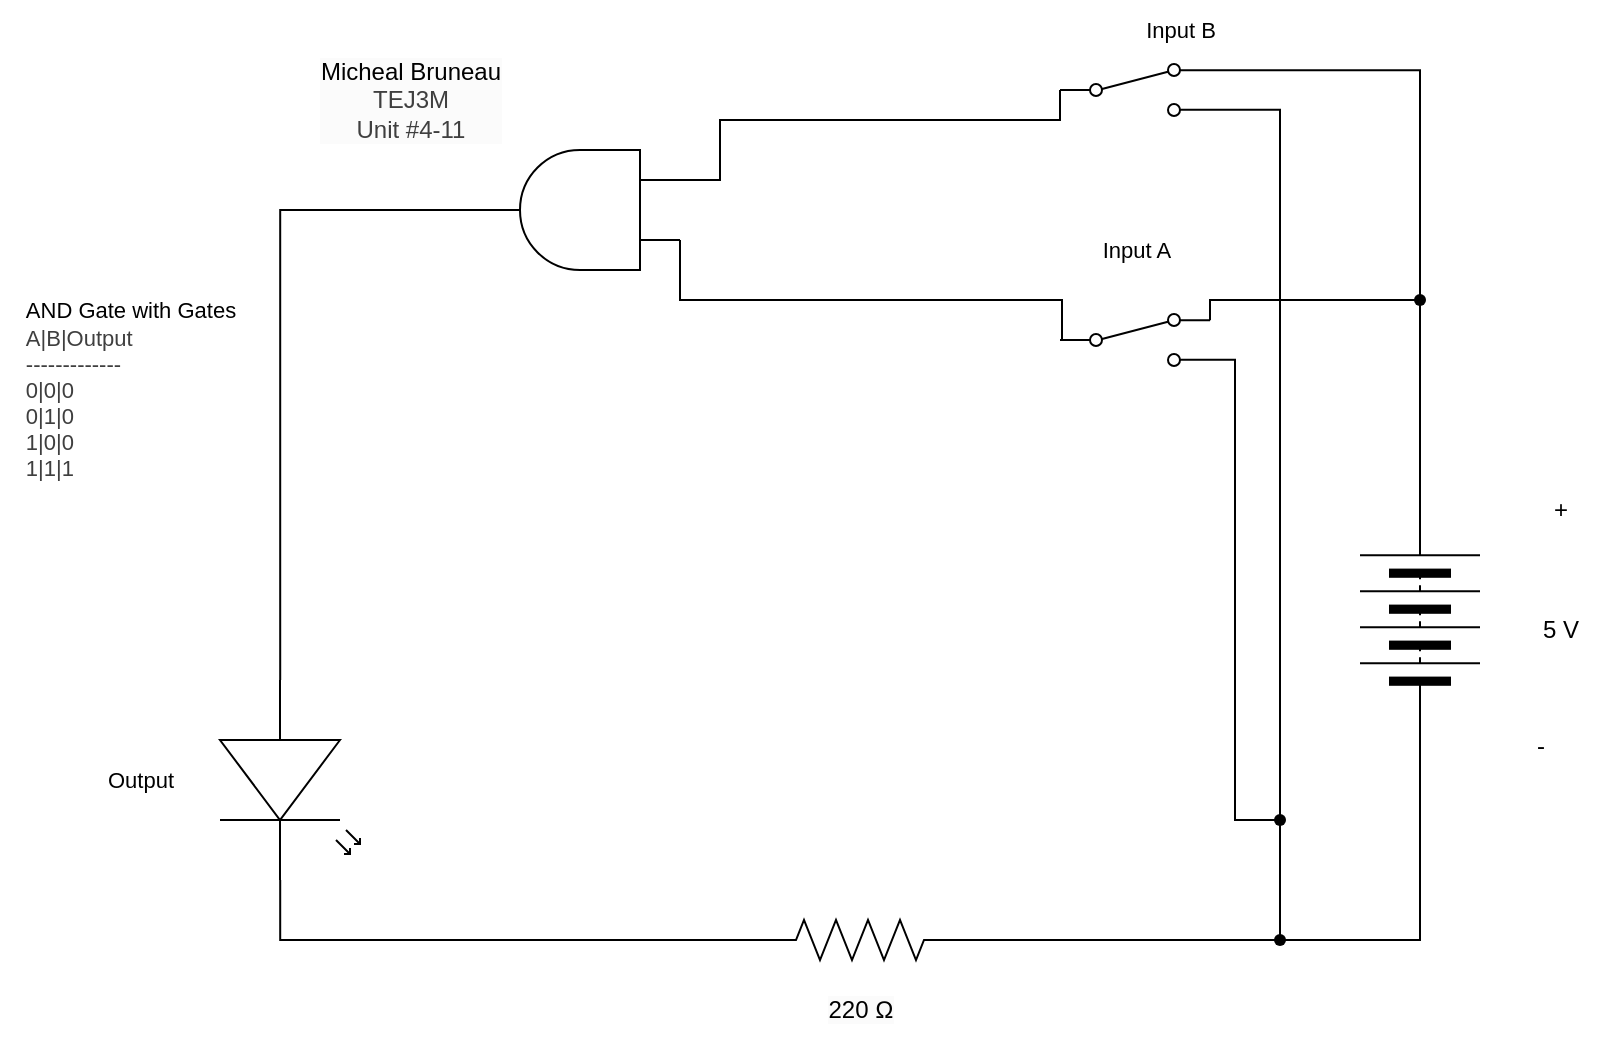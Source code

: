 <mxfile>
    <diagram id="xyWyMR6tWexnBqo4j8Te" name="Page-1">
        <mxGraphModel dx="2567" dy="1027" grid="1" gridSize="10" guides="1" tooltips="1" connect="1" arrows="1" fold="1" page="1" pageScale="1" pageWidth="850" pageHeight="1100" math="0" shadow="0">
            <root>
                <mxCell id="0"/>
                <mxCell id="1" parent="0"/>
                <mxCell id="2" value="&lt;span style=&quot;scrollbar-color: rgb(226, 226, 226) rgb(251, 251, 251); background-color: rgb(251, 251, 251); color: rgb(0, 0, 0);&quot;&gt;Micheal Bruneau&lt;/span&gt;&lt;div style=&quot;scrollbar-color: rgb(226, 226, 226) rgb(251, 251, 251); background-color: rgb(251, 251, 251); color: rgb(63, 63, 63);&quot;&gt;TEJ3M&lt;/div&gt;&lt;div style=&quot;scrollbar-color: rgb(226, 226, 226) rgb(251, 251, 251); background-color: rgb(251, 251, 251); color: rgb(63, 63, 63);&quot;&gt;Unit #4-11&lt;/div&gt;" style="text;html=1;align=center;verticalAlign=middle;resizable=0;points=[];autosize=1;strokeColor=none;fillColor=none;" vertex="1" parent="1">
                    <mxGeometry x="60" y="300" width="110" height="60" as="geometry"/>
                </mxCell>
                <mxCell id="3" value="&lt;div style=&quot;scrollbar-color: rgb(226, 226, 226) rgb(251, 251, 251); font-size: 11px; text-align: left; color: rgb(63, 63, 63);&quot;&gt;&lt;font color=&quot;#000000&quot;&gt;&lt;span style=&quot;background-color: rgb(255, 255, 255);&quot;&gt;AND Gate with Gates&lt;/span&gt;&lt;/font&gt;&lt;/div&gt;&lt;div style=&quot;scrollbar-color: rgb(226, 226, 226) rgb(251, 251, 251); font-size: 11px; text-align: left; color: rgb(63, 63, 63);&quot;&gt;&lt;span style=&quot;color: light-dark(rgb(63, 63, 63), rgb(183, 183, 183));&quot;&gt;A|B|Output&lt;/span&gt;&lt;/div&gt;&lt;div style=&quot;color: rgb(63, 63, 63); scrollbar-color: rgb(226, 226, 226) rgb(251, 251, 251); font-size: 11px; text-align: left;&quot;&gt;-------------&lt;/div&gt;&lt;div style=&quot;color: rgb(63, 63, 63); scrollbar-color: rgb(226, 226, 226) rgb(251, 251, 251); font-size: 11px; text-align: left;&quot;&gt;0|0|0&lt;/div&gt;&lt;div style=&quot;color: rgb(63, 63, 63); scrollbar-color: rgb(226, 226, 226) rgb(251, 251, 251); font-size: 11px; text-align: left;&quot;&gt;0|1|0&lt;/div&gt;&lt;div style=&quot;color: rgb(63, 63, 63); scrollbar-color: rgb(226, 226, 226) rgb(251, 251, 251); font-size: 11px; text-align: left;&quot;&gt;1|0|0&lt;/div&gt;&lt;div style=&quot;color: rgb(63, 63, 63); scrollbar-color: rgb(226, 226, 226) rgb(251, 251, 251); font-size: 11px; text-align: left;&quot;&gt;1|1|1&lt;/div&gt;" style="text;html=1;align=center;verticalAlign=middle;resizable=0;points=[];autosize=1;strokeColor=none;fillColor=none;" vertex="1" parent="1">
                    <mxGeometry x="-90" y="420" width="130" height="110" as="geometry"/>
                </mxCell>
                <mxCell id="4" style="edgeStyle=orthogonalEdgeStyle;html=1;exitX=1;exitY=0.5;exitDx=0;exitDy=0;endArrow=none;endFill=0;rounded=0;entryX=1;entryY=0.12;entryDx=0;entryDy=0;" edge="1" parent="1" source="6" target="36">
                    <mxGeometry relative="1" as="geometry">
                        <mxPoint x="620" y="305" as="targetPoint"/>
                    </mxGeometry>
                </mxCell>
                <mxCell id="5" style="edgeStyle=orthogonalEdgeStyle;shape=connector;rounded=0;html=1;exitX=0;exitY=0.5;exitDx=0;exitDy=0;entryX=1;entryY=0.88;entryDx=0;entryDy=0;strokeColor=default;align=center;verticalAlign=middle;fontFamily=Helvetica;fontSize=11;fontColor=default;labelBackgroundColor=default;endArrow=none;endFill=0;" edge="1" parent="1" source="6" target="36">
                    <mxGeometry relative="1" as="geometry">
                        <Array as="points">
                            <mxPoint x="620" y="750"/>
                            <mxPoint x="550" y="750"/>
                            <mxPoint x="550" y="335"/>
                        </Array>
                    </mxGeometry>
                </mxCell>
                <mxCell id="6" value="" style="pointerEvents=1;verticalLabelPosition=bottom;shadow=0;dashed=0;align=center;html=1;verticalAlign=top;shape=mxgraph.electrical.miscellaneous.batteryStack;rotation=-90;" vertex="1" parent="1">
                    <mxGeometry x="570" y="560" width="100" height="60" as="geometry"/>
                </mxCell>
                <mxCell id="7" value="+" style="text;html=1;align=center;verticalAlign=middle;resizable=0;points=[];autosize=1;strokeColor=none;fillColor=none;" vertex="1" parent="1">
                    <mxGeometry x="675" y="520" width="30" height="30" as="geometry"/>
                </mxCell>
                <mxCell id="8" value="-" style="text;html=1;align=center;verticalAlign=middle;resizable=0;points=[];autosize=1;strokeColor=none;fillColor=none;" vertex="1" parent="1">
                    <mxGeometry x="665" y="638" width="30" height="30" as="geometry"/>
                </mxCell>
                <mxCell id="9" value="5 V" style="text;html=1;align=center;verticalAlign=middle;resizable=0;points=[];autosize=1;strokeColor=none;fillColor=none;" vertex="1" parent="1">
                    <mxGeometry x="670" y="580" width="40" height="30" as="geometry"/>
                </mxCell>
                <mxCell id="12" style="edgeStyle=orthogonalEdgeStyle;shape=connector;curved=0;rounded=0;html=1;exitDx=0;exitDy=0;exitPerimeter=0;entryX=0;entryY=0.5;entryDx=0;entryDy=0;strokeColor=default;align=center;verticalAlign=middle;fontFamily=Helvetica;fontSize=11;fontColor=default;labelBackgroundColor=default;endArrow=none;endFill=0;" edge="1" parent="1" source="22" target="6">
                    <mxGeometry relative="1" as="geometry"/>
                </mxCell>
                <mxCell id="13" style="edgeStyle=orthogonalEdgeStyle;shape=connector;curved=0;rounded=0;html=1;exitDx=0;exitDy=0;exitPerimeter=0;strokeColor=default;align=center;verticalAlign=middle;fontFamily=Helvetica;fontSize=11;fontColor=default;labelBackgroundColor=default;endArrow=none;endFill=0;entryX=1;entryY=0.88;entryDx=0;entryDy=0;" edge="1" parent="1" source="41" target="28">
                    <mxGeometry relative="1" as="geometry">
                        <mxPoint x="530" y="470" as="targetPoint"/>
                        <Array as="points"/>
                    </mxGeometry>
                </mxCell>
                <mxCell id="14" value="" style="pointerEvents=1;verticalLabelPosition=bottom;shadow=0;dashed=0;align=center;html=1;verticalAlign=top;shape=mxgraph.electrical.resistors.resistor_2;fontFamily=Helvetica;fontSize=11;fontColor=default;labelBackgroundColor=default;" vertex="1" parent="1">
                    <mxGeometry x="290" y="740" width="100" height="20" as="geometry"/>
                </mxCell>
                <mxCell id="15" value="" style="shape=waypoint;sketch=0;fillStyle=solid;size=6;pointerEvents=1;points=[];fillColor=none;resizable=0;rotatable=0;perimeter=centerPerimeter;snapToPoint=1;fontFamily=Helvetica;fontSize=11;fontColor=default;labelBackgroundColor=default;" vertex="1" parent="1">
                    <mxGeometry x="610" y="420" width="20" height="20" as="geometry"/>
                </mxCell>
                <mxCell id="16" style="edgeStyle=orthogonalEdgeStyle;shape=connector;curved=0;rounded=0;html=1;exitX=1;exitY=0.5;exitDx=0;exitDy=0;entryX=1;entryY=0.12;entryDx=0;entryDy=0;strokeColor=default;align=center;verticalAlign=middle;fontFamily=Helvetica;fontSize=11;fontColor=default;labelBackgroundColor=default;endArrow=none;endFill=0;" edge="1" parent="1" source="6" target="28">
                    <mxGeometry relative="1" as="geometry">
                        <Array as="points">
                            <mxPoint x="620" y="430"/>
                            <mxPoint x="515" y="430"/>
                        </Array>
                        <mxPoint x="530" y="430" as="targetPoint"/>
                    </mxGeometry>
                </mxCell>
                <mxCell id="18" value="" style="verticalLabelPosition=bottom;shadow=0;dashed=0;align=center;html=1;verticalAlign=top;shape=mxgraph.electrical.opto_electronics.led_2;pointerEvents=1;fontFamily=Helvetica;fontSize=11;fontColor=default;labelBackgroundColor=default;direction=south;" vertex="1" parent="1">
                    <mxGeometry x="20" y="620" width="70" height="100" as="geometry"/>
                </mxCell>
                <mxCell id="20" style="edgeStyle=orthogonalEdgeStyle;shape=connector;curved=0;rounded=0;html=1;exitX=1;exitY=0.57;exitDx=0;exitDy=0;exitPerimeter=0;entryX=0;entryY=0.5;entryDx=0;entryDy=0;entryPerimeter=0;strokeColor=default;align=center;verticalAlign=middle;fontFamily=Helvetica;fontSize=11;fontColor=default;labelBackgroundColor=default;endArrow=none;endFill=0;" edge="1" parent="1" source="18" target="14">
                    <mxGeometry relative="1" as="geometry"/>
                </mxCell>
                <mxCell id="21" value="" style="edgeStyle=orthogonalEdgeStyle;shape=connector;curved=0;rounded=0;html=1;exitX=1;exitY=0.5;exitDx=0;exitDy=0;exitPerimeter=0;entryDx=0;entryDy=0;strokeColor=default;align=center;verticalAlign=middle;fontFamily=Helvetica;fontSize=11;fontColor=default;labelBackgroundColor=default;endArrow=none;endFill=0;" edge="1" parent="1" source="14" target="22">
                    <mxGeometry relative="1" as="geometry">
                        <mxPoint x="390" y="750" as="sourcePoint"/>
                        <mxPoint x="620" y="640" as="targetPoint"/>
                    </mxGeometry>
                </mxCell>
                <mxCell id="22" value="" style="shape=waypoint;sketch=0;fillStyle=solid;size=6;pointerEvents=1;points=[];fillColor=none;resizable=0;rotatable=0;perimeter=centerPerimeter;snapToPoint=1;fontFamily=Helvetica;fontSize=11;fontColor=default;labelBackgroundColor=default;" vertex="1" parent="1">
                    <mxGeometry x="540" y="740" width="20" height="20" as="geometry"/>
                </mxCell>
                <mxCell id="23" value="Input A" style="text;html=1;align=center;verticalAlign=middle;resizable=0;points=[];autosize=1;strokeColor=none;fillColor=none;fontFamily=Helvetica;fontSize=11;fontColor=default;labelBackgroundColor=default;" vertex="1" parent="1">
                    <mxGeometry x="447.5" y="390" width="60" height="30" as="geometry"/>
                </mxCell>
                <mxCell id="24" value="&lt;span style=&quot;color: rgb(0, 0, 0); font-size: 12px; background-color: rgb(251, 251, 251);&quot;&gt;220 Ω&lt;/span&gt;" style="text;html=1;align=center;verticalAlign=middle;resizable=0;points=[];autosize=1;strokeColor=none;fillColor=none;fontFamily=Helvetica;fontSize=11;fontColor=default;labelBackgroundColor=default;" vertex="1" parent="1">
                    <mxGeometry x="310" y="770" width="60" height="30" as="geometry"/>
                </mxCell>
                <mxCell id="26" value="Output" style="text;html=1;align=center;verticalAlign=middle;resizable=0;points=[];autosize=1;strokeColor=none;fillColor=none;fontFamily=Helvetica;fontSize=11;fontColor=default;labelBackgroundColor=default;" vertex="1" parent="1">
                    <mxGeometry x="-50" y="655" width="60" height="30" as="geometry"/>
                </mxCell>
                <mxCell id="27" value="" style="shape=connector;rounded=0;html=1;exitX=0;exitY=0.25;exitDx=0;exitDy=0;exitPerimeter=0;entryDx=0;entryDy=0;entryPerimeter=0;strokeColor=default;align=center;verticalAlign=middle;fontFamily=Helvetica;fontSize=11;fontColor=default;labelBackgroundColor=default;endArrow=none;endFill=0;edgeStyle=orthogonalEdgeStyle;" edge="1" parent="1" source="43">
                    <mxGeometry relative="1" as="geometry">
                        <mxPoint x="360" y="450" as="sourcePoint"/>
                        <mxPoint x="440" y="450" as="targetPoint"/>
                        <Array as="points">
                            <mxPoint x="250" y="430"/>
                            <mxPoint x="441" y="430"/>
                        </Array>
                    </mxGeometry>
                </mxCell>
                <mxCell id="28" value="" style="html=1;shape=mxgraph.electrical.electro-mechanical.twoWaySwitch;aspect=fixed;elSwitchState=2;" vertex="1" parent="1">
                    <mxGeometry x="440" y="437" width="75" height="26" as="geometry"/>
                </mxCell>
                <mxCell id="32" value="Input B" style="text;html=1;align=center;verticalAlign=middle;resizable=0;points=[];autosize=1;strokeColor=none;fillColor=none;fontFamily=Helvetica;fontSize=11;fontColor=default;labelBackgroundColor=default;" vertex="1" parent="1">
                    <mxGeometry x="470" y="280" width="60" height="30" as="geometry"/>
                </mxCell>
                <mxCell id="34" value="" style="shape=connector;rounded=0;html=1;exitX=0;exitY=0.75;exitDx=0;exitDy=0;exitPerimeter=0;entryDx=0;entryDy=0;entryPerimeter=0;strokeColor=default;align=center;verticalAlign=middle;fontFamily=Helvetica;fontSize=11;fontColor=default;labelBackgroundColor=default;endArrow=none;endFill=0;edgeStyle=orthogonalEdgeStyle;" edge="1" parent="1" source="43">
                    <mxGeometry relative="1" as="geometry">
                        <mxPoint x="360" y="325" as="sourcePoint"/>
                        <mxPoint x="440" y="325" as="targetPoint"/>
                        <Array as="points">
                            <mxPoint x="270" y="370"/>
                            <mxPoint x="270" y="340"/>
                            <mxPoint x="440" y="340"/>
                        </Array>
                    </mxGeometry>
                </mxCell>
                <mxCell id="36" value="" style="html=1;shape=mxgraph.electrical.electro-mechanical.twoWaySwitch;aspect=fixed;elSwitchState=2;" vertex="1" parent="1">
                    <mxGeometry x="440" y="312" width="75" height="26" as="geometry"/>
                </mxCell>
                <mxCell id="40" value="" style="edgeStyle=orthogonalEdgeStyle;shape=connector;curved=0;rounded=0;html=1;exitX=1;exitY=0.5;exitDx=0;exitDy=0;exitPerimeter=0;strokeColor=default;align=center;verticalAlign=middle;fontFamily=Helvetica;fontSize=11;fontColor=default;labelBackgroundColor=default;endArrow=none;endFill=0;entryDx=0;entryDy=0;" edge="1" parent="1" source="14" target="41">
                    <mxGeometry relative="1" as="geometry">
                        <mxPoint x="515" y="460" as="targetPoint"/>
                        <Array as="points">
                            <mxPoint x="550" y="750"/>
                        </Array>
                        <mxPoint x="390" y="750" as="sourcePoint"/>
                    </mxGeometry>
                </mxCell>
                <mxCell id="41" value="" style="shape=waypoint;sketch=0;fillStyle=solid;size=6;pointerEvents=1;points=[];fillColor=none;resizable=0;rotatable=0;perimeter=centerPerimeter;snapToPoint=1;fontFamily=Helvetica;fontSize=11;fontColor=default;labelBackgroundColor=default;" vertex="1" parent="1">
                    <mxGeometry x="540" y="680" width="20" height="20" as="geometry"/>
                </mxCell>
                <mxCell id="45" style="edgeStyle=orthogonalEdgeStyle;shape=connector;rounded=0;html=1;exitX=1;exitY=0.5;exitDx=0;exitDy=0;exitPerimeter=0;strokeColor=default;align=center;verticalAlign=middle;fontFamily=Helvetica;fontSize=11;fontColor=default;labelBackgroundColor=default;endArrow=none;endFill=0;entryX=0;entryY=0.57;entryDx=0;entryDy=0;entryPerimeter=0;" edge="1" parent="1" source="43" target="18">
                    <mxGeometry relative="1" as="geometry">
                        <mxPoint x="110" y="610" as="targetPoint"/>
                    </mxGeometry>
                </mxCell>
                <mxCell id="43" value="" style="verticalLabelPosition=bottom;shadow=0;dashed=0;align=center;html=1;verticalAlign=top;shape=mxgraph.electrical.logic_gates.logic_gate;operation=and;rotation=-180;" vertex="1" parent="1">
                    <mxGeometry x="150" y="355" width="100" height="60" as="geometry"/>
                </mxCell>
            </root>
        </mxGraphModel>
    </diagram>
</mxfile>